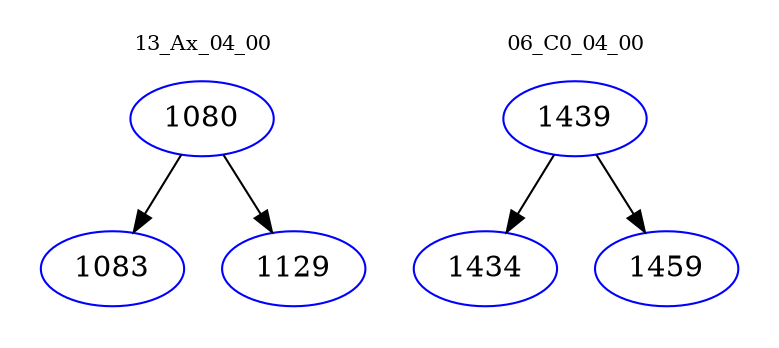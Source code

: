digraph{
subgraph cluster_0 {
color = white
label = "13_Ax_04_00";
fontsize=10;
T0_1080 [label="1080", color="blue"]
T0_1080 -> T0_1083 [color="black"]
T0_1083 [label="1083", color="blue"]
T0_1080 -> T0_1129 [color="black"]
T0_1129 [label="1129", color="blue"]
}
subgraph cluster_1 {
color = white
label = "06_C0_04_00";
fontsize=10;
T1_1439 [label="1439", color="blue"]
T1_1439 -> T1_1434 [color="black"]
T1_1434 [label="1434", color="blue"]
T1_1439 -> T1_1459 [color="black"]
T1_1459 [label="1459", color="blue"]
}
}
